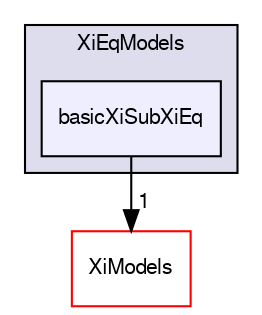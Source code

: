 digraph "applications/solvers/combustion/PDRFoam/PDRModels/XiEqModels/basicXiSubXiEq" {
  bgcolor=transparent;
  compound=true
  node [ fontsize="10", fontname="FreeSans"];
  edge [ labelfontsize="10", labelfontname="FreeSans"];
  subgraph clusterdir_41f73f04d76a13fbe764809830efb673 {
    graph [ bgcolor="#ddddee", pencolor="black", label="XiEqModels" fontname="FreeSans", fontsize="10", URL="dir_41f73f04d76a13fbe764809830efb673.html"]
  dir_3ed13db9747b164bcd050149095f02e3 [shape=box, label="basicXiSubXiEq", style="filled", fillcolor="#eeeeff", pencolor="black", URL="dir_3ed13db9747b164bcd050149095f02e3.html"];
  }
  dir_875d300f7c06ad3c5c9e587b64daa300 [shape=box label="XiModels" color="red" URL="dir_875d300f7c06ad3c5c9e587b64daa300.html"];
  dir_3ed13db9747b164bcd050149095f02e3->dir_875d300f7c06ad3c5c9e587b64daa300 [headlabel="1", labeldistance=1.5 headhref="dir_000077_000080.html"];
}
